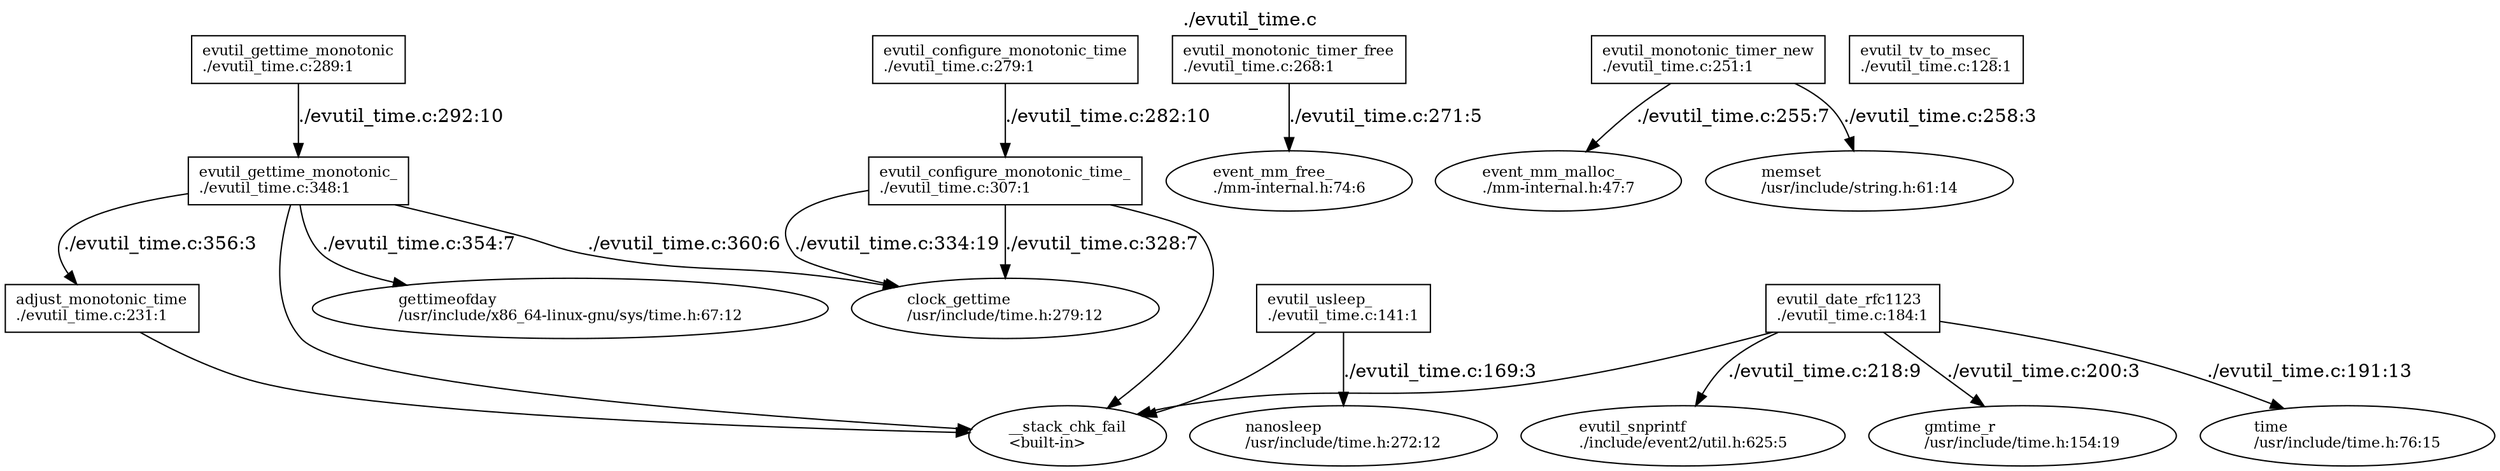 digraph GRAPH_0 {

  // Generated by Graph::Easy 0.76 at Thu Jan 25 07:04:10 2024

  edge [ arrowhead=normal ];
  graph [
    label="./evutil_time.c",
    labelloc=top ];
  node [
    fillcolor=white,
    fontsize=11,
    shape=box,
    style=filled ];

  "./evutil_time.c:adjust_monotonic_time" [ label="adjust_monotonic_time\l./evutil_time.c:231:1\l" ]
  __stack_chk_fail [ label="__stack_chk_fail\l<built-in>\l", shape=ellipse ]
  clock_gettime [ label="clock_gettime\l/usr/include/time.h:279:12\l", shape=ellipse ]
  event_mm_free_ [ label="event_mm_free_\l./mm-internal.h:74:6\l", shape=ellipse ]
  event_mm_malloc_ [ label="event_mm_malloc_\l./mm-internal.h:47:7\l", shape=ellipse ]
  evutil_configure_monotonic_time [ label="evutil_configure_monotonic_time\l./evutil_time.c:279:1\l" ]
  evutil_configure_monotonic_time_ [ label="evutil_configure_monotonic_time_\l./evutil_time.c:307:1\l" ]
  "evutil_date_rfc1123" [ label="evutil_date_rfc1123\l./evutil_time.c:184:1\l" ]
  evutil_gettime_monotonic [ label="evutil_gettime_monotonic\l./evutil_time.c:289:1\l" ]
  evutil_gettime_monotonic_ [ label="evutil_gettime_monotonic_\l./evutil_time.c:348:1\l" ]
  evutil_monotonic_timer_free [ label="evutil_monotonic_timer_free\l./evutil_time.c:268:1\l" ]
  evutil_monotonic_timer_new [ label="evutil_monotonic_timer_new\l./evutil_time.c:251:1\l" ]
  evutil_snprintf [ label="evutil_snprintf\l./include/event2/util.h:625:5\l", shape=ellipse ]
  evutil_tv_to_msec_ [ label="evutil_tv_to_msec_\l./evutil_time.c:128:1\l" ]
  evutil_usleep_ [ label="evutil_usleep_\l./evutil_time.c:141:1\l" ]
  gettimeofday [ label="gettimeofday\l/usr/include/x86_64-linux-gnu/sys/time.h:67:12\l", shape=ellipse ]
  gmtime_r [ label="gmtime_r\l/usr/include/time.h:154:19\l", shape=ellipse ]
  memset [ label="memset\l/usr/include/string.h:61:14\l", shape=ellipse ]
  nanosleep [ label="nanosleep\l/usr/include/time.h:272:12\l", shape=ellipse ]
  time [ label="time\l/usr/include/time.h:76:15\l", shape=ellipse ]

  evutil_usleep_ -> __stack_chk_fail [ color="#000000" ]
  evutil_usleep_ -> nanosleep [ color="#000000", fontcolor="#000000", label="./evutil_time.c:169:3" ]
  "evutil_date_rfc1123" -> gmtime_r [ color="#000000", fontcolor="#000000", label="./evutil_time.c:200:3" ]
  "evutil_date_rfc1123" -> time [ color="#000000", fontcolor="#000000", label="./evutil_time.c:191:13" ]
  "evutil_date_rfc1123" -> __stack_chk_fail [ color="#000000" ]
  "evutil_date_rfc1123" -> evutil_snprintf [ color="#000000", fontcolor="#000000", label="./evutil_time.c:218:9" ]
  "./evutil_time.c:adjust_monotonic_time" -> __stack_chk_fail [ color="#000000" ]
  evutil_monotonic_timer_new -> memset [ color="#000000", fontcolor="#000000", label="./evutil_time.c:258:3" ]
  evutil_monotonic_timer_new -> event_mm_malloc_ [ color="#000000", fontcolor="#000000", label="./evutil_time.c:255:7" ]
  evutil_monotonic_timer_free -> event_mm_free_ [ color="#000000", fontcolor="#000000", label="./evutil_time.c:271:5" ]
  evutil_configure_monotonic_time -> evutil_configure_monotonic_time_ [ color="#000000", fontcolor="#000000", label="./evutil_time.c:282:10" ]
  evutil_configure_monotonic_time_ -> __stack_chk_fail [ color="#000000" ]
  evutil_configure_monotonic_time_ -> clock_gettime [ color="#000000", fontcolor="#000000", label="./evutil_time.c:328:7" ]
  evutil_configure_monotonic_time_ -> clock_gettime [ color="#000000", fontcolor="#000000", label="./evutil_time.c:334:19" ]
  evutil_gettime_monotonic -> evutil_gettime_monotonic_ [ color="#000000", fontcolor="#000000", label="./evutil_time.c:292:10" ]
  evutil_gettime_monotonic_ -> __stack_chk_fail [ color="#000000" ]
  evutil_gettime_monotonic_ -> gettimeofday [ color="#000000", fontcolor="#000000", label="./evutil_time.c:354:7" ]
  evutil_gettime_monotonic_ -> clock_gettime [ color="#000000", fontcolor="#000000", label="./evutil_time.c:360:6" ]
  evutil_gettime_monotonic_ -> "./evutil_time.c:adjust_monotonic_time" [ color="#000000", fontcolor="#000000", label="./evutil_time.c:356:3" ]

}
